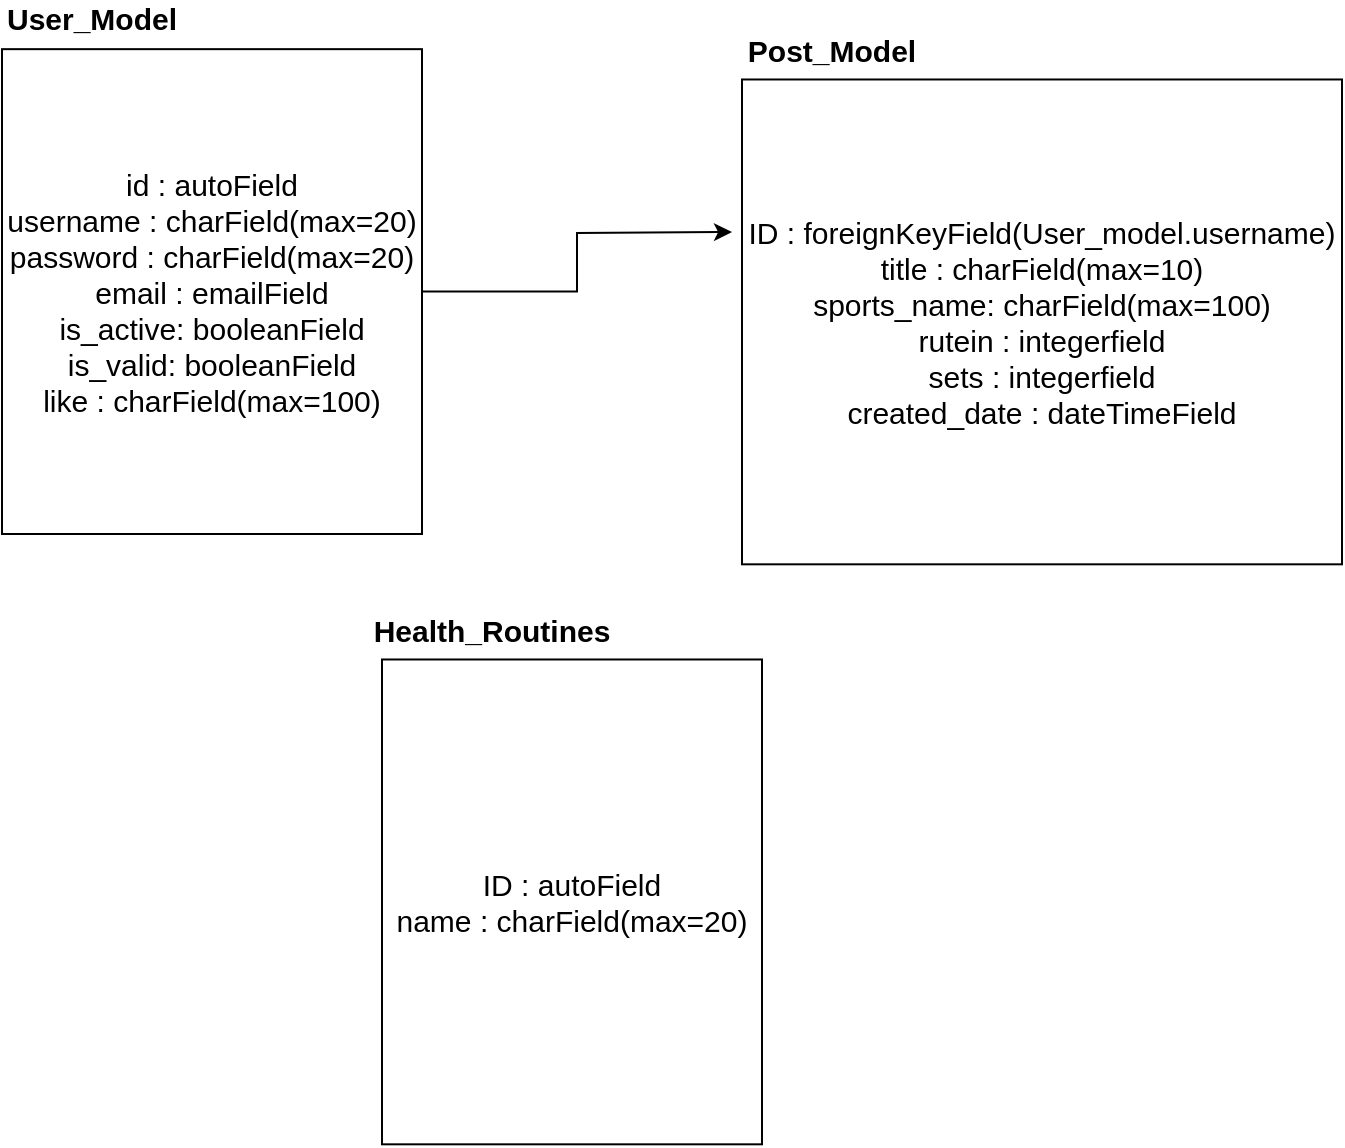 <mxfile version="13.5.0" type="github">
  <diagram id="6fkA1qd8soi0L3PjMzN8" name="Page-1">
    <mxGraphModel dx="1038" dy="585" grid="1" gridSize="10" guides="1" tooltips="1" connect="1" arrows="1" fold="1" page="1" pageScale="1" pageWidth="827" pageHeight="1169" math="0" shadow="0">
      <root>
        <mxCell id="0" />
        <mxCell id="1" parent="0" />
        <mxCell id="N1DQkC1bA7dR1-oS_HL2-6" value="" style="group" parent="1" vertex="1" connectable="0">
          <mxGeometry x="60" y="40" width="260" height="250" as="geometry" />
        </mxCell>
        <mxCell id="N1DQkC1bA7dR1-oS_HL2-3" value="&lt;span style=&quot;font-size: 15px&quot;&gt;id : autoField&lt;br&gt;username : charField(max=20)&lt;br&gt;password : charField(max=20)&lt;br&gt;email : emailField&lt;br&gt;is_active: booleanField&lt;br&gt;is_valid: booleanField&lt;br&gt;like : charField(max=100)&lt;/span&gt;" style="rounded=0;whiteSpace=wrap;html=1;" parent="N1DQkC1bA7dR1-oS_HL2-6" vertex="1">
          <mxGeometry y="7.58" width="210" height="242.42" as="geometry" />
        </mxCell>
        <mxCell id="N1DQkC1bA7dR1-oS_HL2-11" value="&lt;font style=&quot;font-size: 15px&quot;&gt;&lt;b&gt;User_Model&lt;/b&gt;&lt;/font&gt;" style="text;html=1;strokeColor=none;fillColor=none;align=center;verticalAlign=middle;whiteSpace=wrap;rounded=0;" parent="1" vertex="1">
          <mxGeometry x="60" y="24.844" width="89.655" height="15.152" as="geometry" />
        </mxCell>
        <mxCell id="N1DQkC1bA7dR1-oS_HL2-16" value="" style="group" parent="1" vertex="1" connectable="0">
          <mxGeometry x="430" y="55.16" width="300" height="250" as="geometry" />
        </mxCell>
        <mxCell id="N1DQkC1bA7dR1-oS_HL2-17" value="&lt;span style=&quot;font-size: 15px&quot;&gt;ID : foreignKeyField(User_model.username)&lt;br&gt;title : charField(max=10)&lt;br&gt;&lt;/span&gt;&lt;span style=&quot;font-size: 15px&quot;&gt;sports_name: charField(max=100)&lt;br&gt;&lt;/span&gt;&lt;span style=&quot;font-size: 15px&quot;&gt;rutein : integerfield&lt;/span&gt;&lt;br&gt;&lt;span style=&quot;font-size: 15px&quot;&gt;sets :&amp;nbsp;&lt;/span&gt;&lt;span style=&quot;font-size: 15px&quot;&gt;integerfield&lt;br&gt;created_date : dateTimeField&lt;br&gt;&lt;/span&gt;" style="rounded=0;whiteSpace=wrap;html=1;" parent="N1DQkC1bA7dR1-oS_HL2-16" vertex="1">
          <mxGeometry y="7.58" width="300" height="242.42" as="geometry" />
        </mxCell>
        <mxCell id="N1DQkC1bA7dR1-oS_HL2-18" value="&lt;span style=&quot;font-size: 15px&quot;&gt;&lt;b&gt;Post_Model&lt;/b&gt;&lt;/span&gt;" style="text;html=1;strokeColor=none;fillColor=none;align=center;verticalAlign=middle;whiteSpace=wrap;rounded=0;" parent="1" vertex="1">
          <mxGeometry x="430" y="40.004" width="89.655" height="15.152" as="geometry" />
        </mxCell>
        <mxCell id="N1DQkC1bA7dR1-oS_HL2-19" style="edgeStyle=orthogonalEdgeStyle;rounded=0;orthogonalLoop=1;jettySize=auto;html=1;" parent="1" source="N1DQkC1bA7dR1-oS_HL2-3" edge="1">
          <mxGeometry relative="1" as="geometry">
            <mxPoint x="425" y="139" as="targetPoint" />
          </mxGeometry>
        </mxCell>
        <mxCell id="qYKeR4peziFmXKupgquR-1" value="" style="group" vertex="1" connectable="0" parent="1">
          <mxGeometry x="250" y="345.16" width="260" height="250" as="geometry" />
        </mxCell>
        <mxCell id="qYKeR4peziFmXKupgquR-2" value="&lt;span style=&quot;font-size: 15px&quot;&gt;ID : autoField&lt;br&gt;name : charField(max=20)&lt;/span&gt;&lt;span style=&quot;font-size: 15px&quot;&gt;&lt;br&gt;&lt;/span&gt;" style="rounded=0;whiteSpace=wrap;html=1;" vertex="1" parent="qYKeR4peziFmXKupgquR-1">
          <mxGeometry y="7.58" width="190" height="242.42" as="geometry" />
        </mxCell>
        <mxCell id="qYKeR4peziFmXKupgquR-3" value="&lt;span style=&quot;font-size: 15px&quot;&gt;&lt;b&gt;Health_Routines&lt;/b&gt;&lt;/span&gt;" style="text;html=1;strokeColor=none;fillColor=none;align=center;verticalAlign=middle;whiteSpace=wrap;rounded=0;" vertex="1" parent="1">
          <mxGeometry x="240" y="330.01" width="130" height="15.15" as="geometry" />
        </mxCell>
      </root>
    </mxGraphModel>
  </diagram>
</mxfile>
